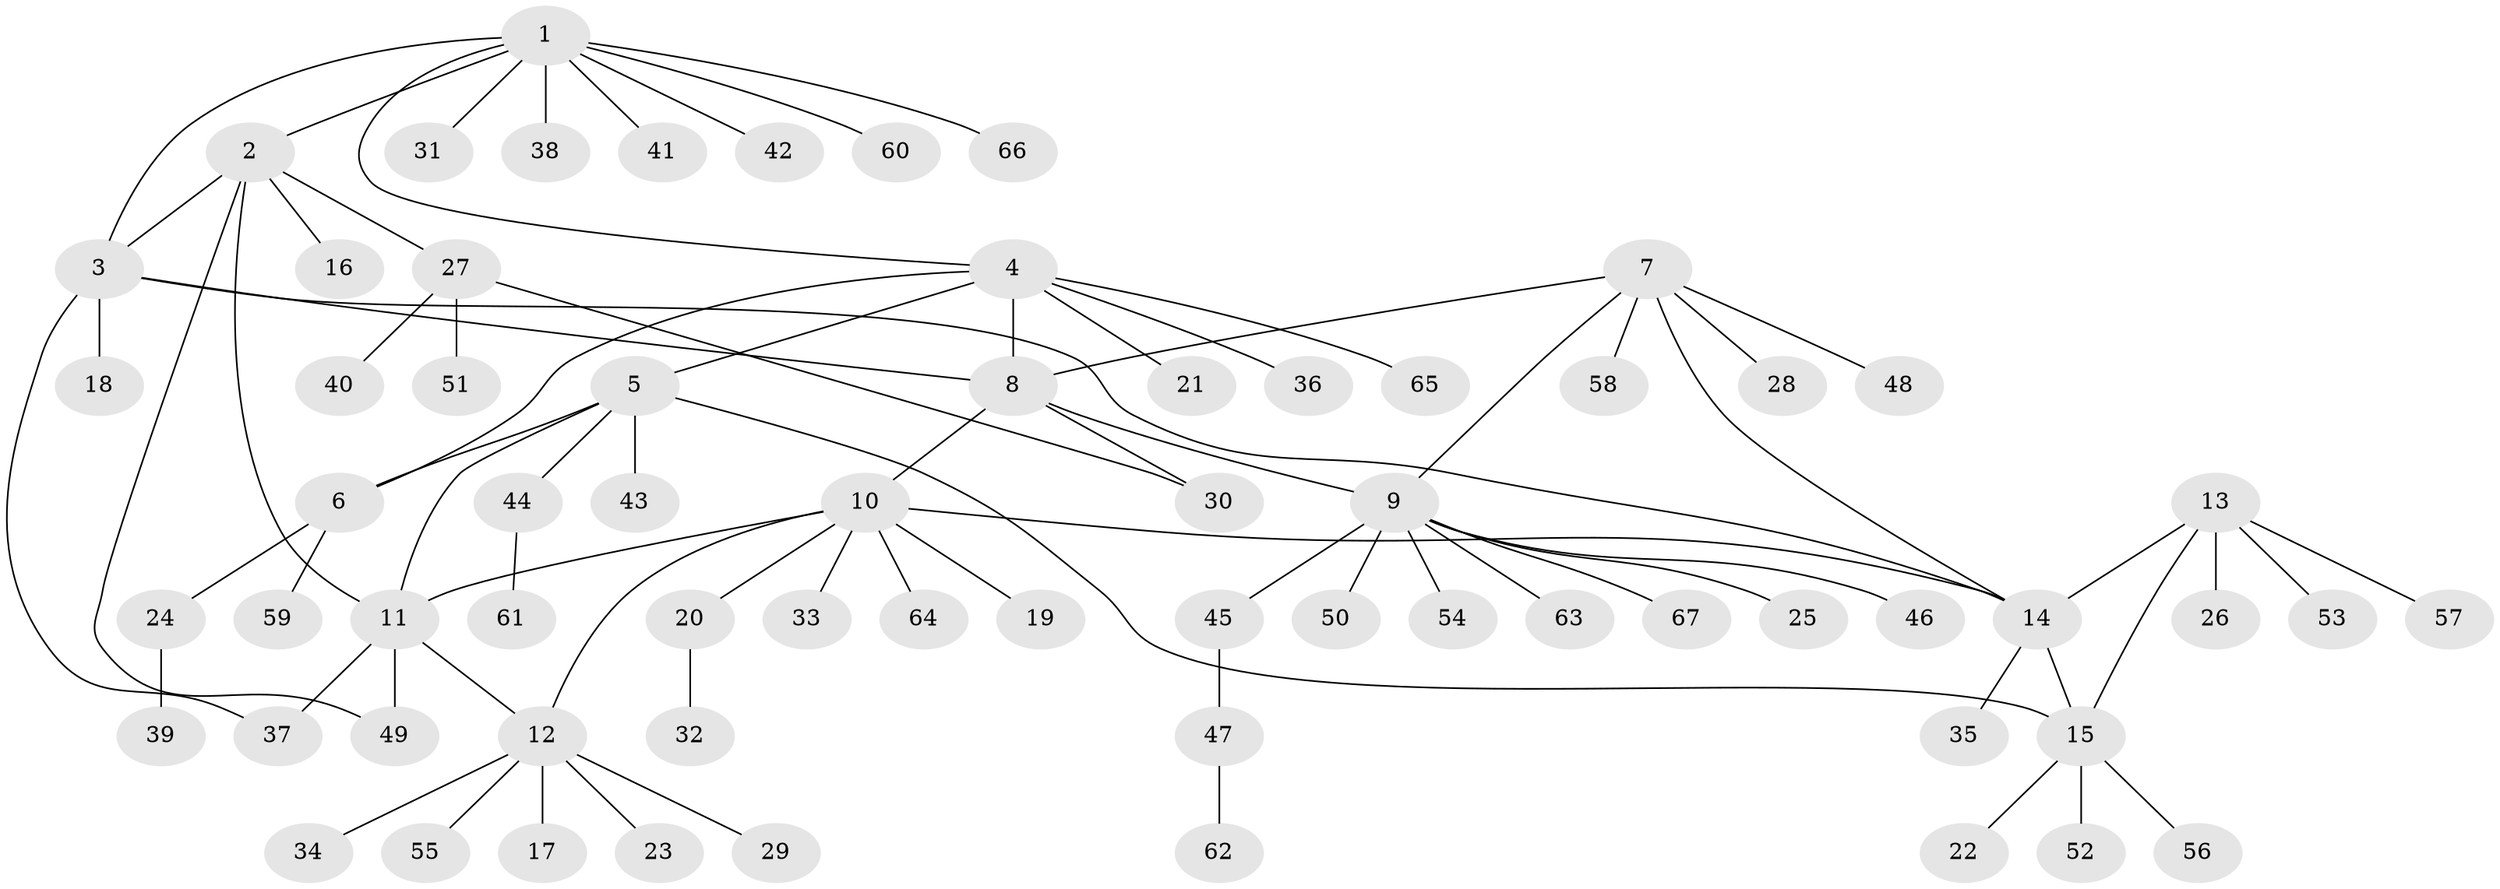 // coarse degree distribution, {8: 0.0425531914893617, 5: 0.1276595744680851, 6: 0.0851063829787234, 3: 0.06382978723404255, 7: 0.02127659574468085, 1: 0.5957446808510638, 2: 0.06382978723404255}
// Generated by graph-tools (version 1.1) at 2025/52/03/04/25 22:52:31]
// undirected, 67 vertices, 80 edges
graph export_dot {
  node [color=gray90,style=filled];
  1;
  2;
  3;
  4;
  5;
  6;
  7;
  8;
  9;
  10;
  11;
  12;
  13;
  14;
  15;
  16;
  17;
  18;
  19;
  20;
  21;
  22;
  23;
  24;
  25;
  26;
  27;
  28;
  29;
  30;
  31;
  32;
  33;
  34;
  35;
  36;
  37;
  38;
  39;
  40;
  41;
  42;
  43;
  44;
  45;
  46;
  47;
  48;
  49;
  50;
  51;
  52;
  53;
  54;
  55;
  56;
  57;
  58;
  59;
  60;
  61;
  62;
  63;
  64;
  65;
  66;
  67;
  1 -- 2;
  1 -- 3;
  1 -- 4;
  1 -- 31;
  1 -- 38;
  1 -- 41;
  1 -- 42;
  1 -- 60;
  1 -- 66;
  2 -- 3;
  2 -- 11;
  2 -- 16;
  2 -- 27;
  2 -- 49;
  3 -- 8;
  3 -- 14;
  3 -- 18;
  3 -- 37;
  4 -- 5;
  4 -- 6;
  4 -- 8;
  4 -- 21;
  4 -- 36;
  4 -- 65;
  5 -- 6;
  5 -- 11;
  5 -- 15;
  5 -- 43;
  5 -- 44;
  6 -- 24;
  6 -- 59;
  7 -- 8;
  7 -- 9;
  7 -- 14;
  7 -- 28;
  7 -- 48;
  7 -- 58;
  8 -- 9;
  8 -- 10;
  8 -- 30;
  9 -- 25;
  9 -- 45;
  9 -- 46;
  9 -- 50;
  9 -- 54;
  9 -- 63;
  9 -- 67;
  10 -- 11;
  10 -- 12;
  10 -- 14;
  10 -- 19;
  10 -- 20;
  10 -- 33;
  10 -- 64;
  11 -- 12;
  11 -- 37;
  11 -- 49;
  12 -- 17;
  12 -- 23;
  12 -- 29;
  12 -- 34;
  12 -- 55;
  13 -- 14;
  13 -- 15;
  13 -- 26;
  13 -- 53;
  13 -- 57;
  14 -- 15;
  14 -- 35;
  15 -- 22;
  15 -- 52;
  15 -- 56;
  20 -- 32;
  24 -- 39;
  27 -- 30;
  27 -- 40;
  27 -- 51;
  44 -- 61;
  45 -- 47;
  47 -- 62;
}
